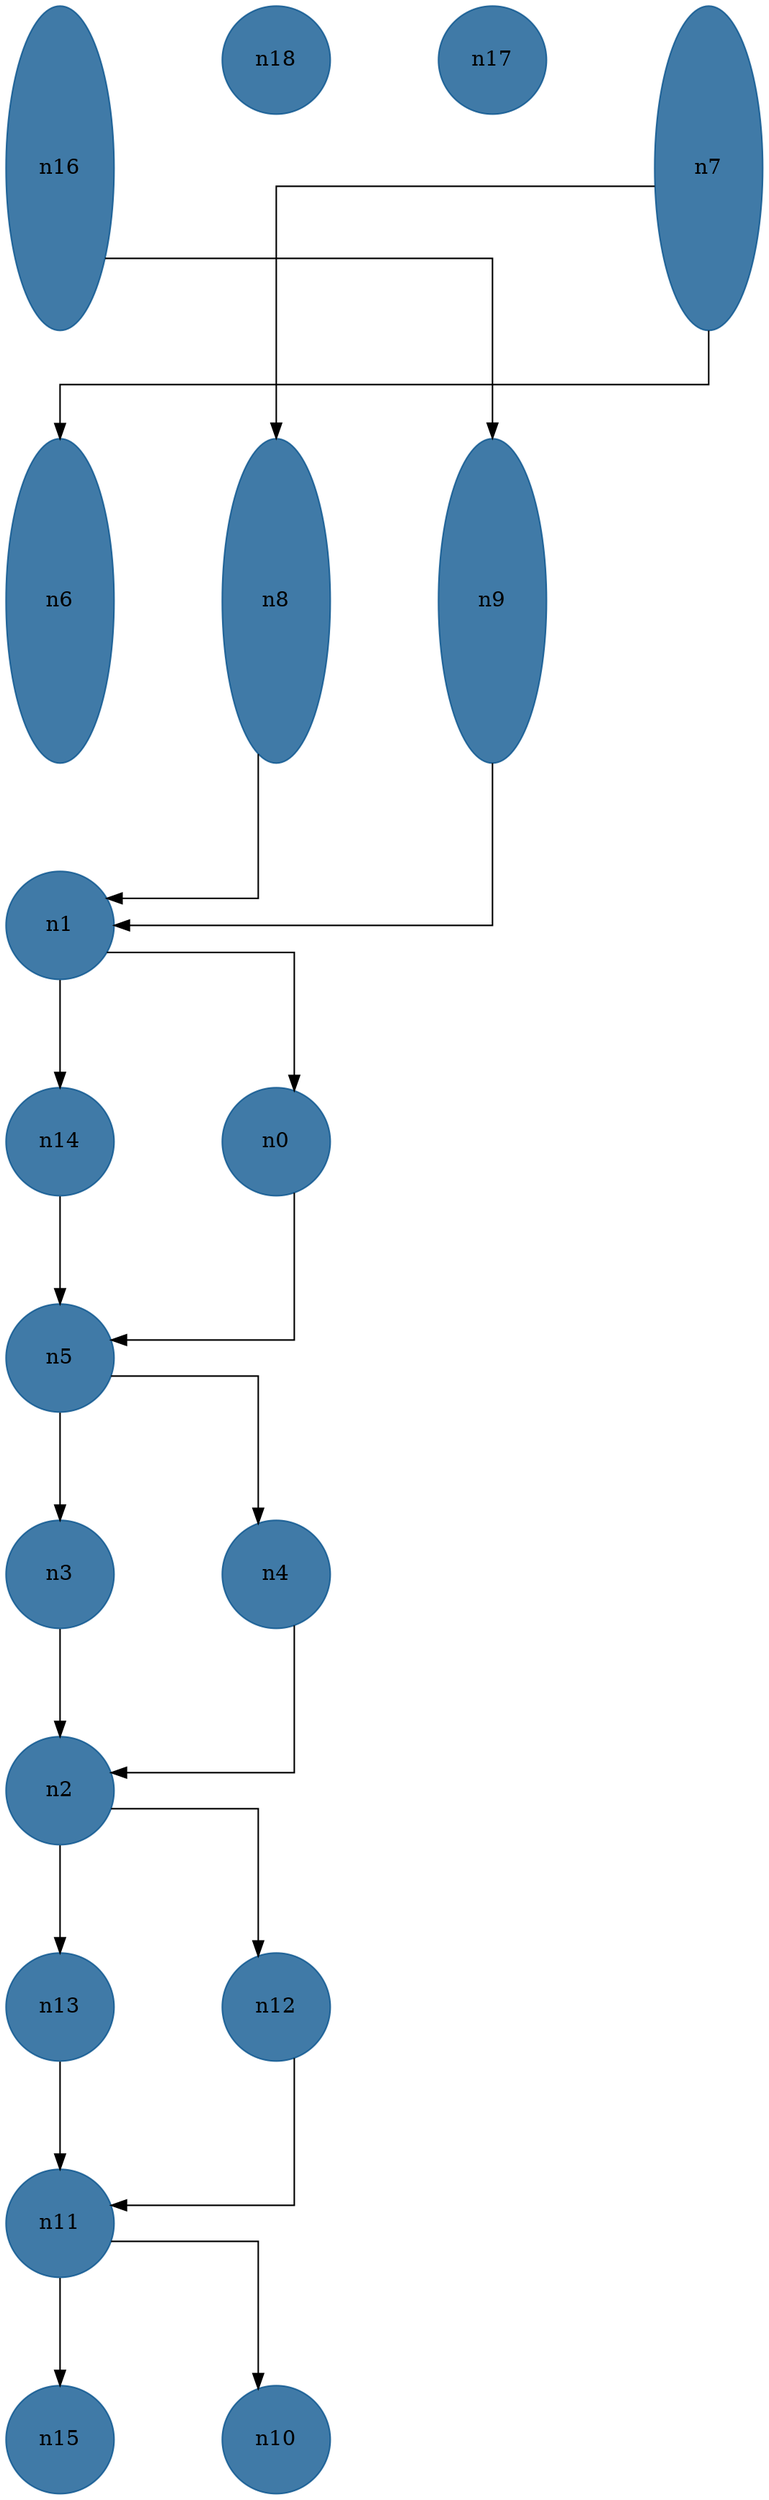 //do not use DOT to generate pdf use NEATO or FDP
digraph{
layout="neato";
splines="ortho";
n16[shape="ellipse", style="filled", color="#004E8ABF", pos="0,23!", height="3", width="1"];
n16 -> n9;
n18[shape="ellipse", style="filled", color="#004E8ABF", pos="2,24!", height="1", width="1"];
n17[shape="ellipse", style="filled", color="#004E8ABF", pos="4,24!", height="1", width="1"];
n7[shape="ellipse", style="filled", color="#004E8ABF", pos="6,23!", height="3", width="1"];
n7 -> n6;
n7 -> n8;
n6[shape="ellipse", style="filled", color="#004E8ABF", pos="0,19!", height="3", width="1"];
n8[shape="ellipse", style="filled", color="#004E8ABF", pos="2,19!", height="3", width="1"];
n8 -> n1;
n9[shape="ellipse", style="filled", color="#004E8ABF", pos="4,19!", height="3", width="1"];
n9 -> n1;
n1[shape="ellipse", style="filled", color="#004E8ABF", pos="0,16!", height="1", width="1"];
n1 -> n14;
n1 -> n0;
n14[shape="ellipse", style="filled", color="#004E8ABF", pos="0,14!", height="1", width="1"];
n14 -> n5;
n0[shape="ellipse", style="filled", color="#004E8ABF", pos="2,14!", height="1", width="1"];
n0 -> n5;
n5[shape="ellipse", style="filled", color="#004E8ABF", pos="0,12!", height="1", width="1"];
n5 -> n3;
n5 -> n4;
n3[shape="ellipse", style="filled", color="#004E8ABF", pos="0,10!", height="1", width="1"];
n3 -> n2;
n4[shape="ellipse", style="filled", color="#004E8ABF", pos="2,10!", height="1", width="1"];
n4 -> n2;
n2[shape="ellipse", style="filled", color="#004E8ABF", pos="0,8!", height="1", width="1"];
n2 -> n13;
n2 -> n12;
n13[shape="ellipse", style="filled", color="#004E8ABF", pos="0,6!", height="1", width="1"];
n13 -> n11;
n12[shape="ellipse", style="filled", color="#004E8ABF", pos="2,6!", height="1", width="1"];
n12 -> n11;
n11[shape="ellipse", style="filled", color="#004E8ABF", pos="0,4!", height="1", width="1"];
n11 -> n15;
n11 -> n10;
n15[shape="ellipse", style="filled", color="#004E8ABF", pos="0,2!", height="1", width="1"];
n10[shape="ellipse", style="filled", color="#004E8ABF", pos="2,2!", height="1", width="1"];
}